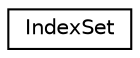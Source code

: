 digraph "Graphical Class Hierarchy"
{
  edge [fontname="Helvetica",fontsize="10",labelfontname="Helvetica",labelfontsize="10"];
  node [fontname="Helvetica",fontsize="10",shape=record];
  rankdir="LR";
  Node0 [label="IndexSet",height=0.2,width=0.4,color="black", fillcolor="white", style="filled",URL="$classkaldi_1_1nnet3_1_1IndexSet.html",tooltip="An abstract representation of a set of Indexes. "];
}
